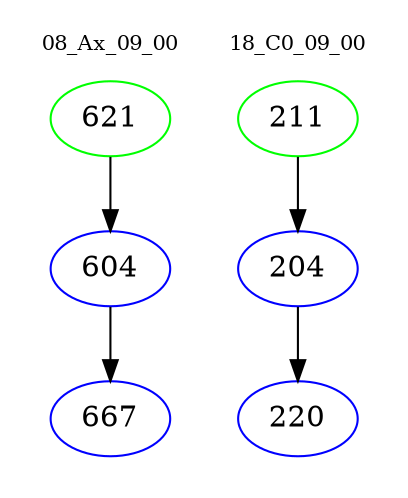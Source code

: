 digraph{
subgraph cluster_0 {
color = white
label = "08_Ax_09_00";
fontsize=10;
T0_621 [label="621", color="green"]
T0_621 -> T0_604 [color="black"]
T0_604 [label="604", color="blue"]
T0_604 -> T0_667 [color="black"]
T0_667 [label="667", color="blue"]
}
subgraph cluster_1 {
color = white
label = "18_C0_09_00";
fontsize=10;
T1_211 [label="211", color="green"]
T1_211 -> T1_204 [color="black"]
T1_204 [label="204", color="blue"]
T1_204 -> T1_220 [color="black"]
T1_220 [label="220", color="blue"]
}
}
